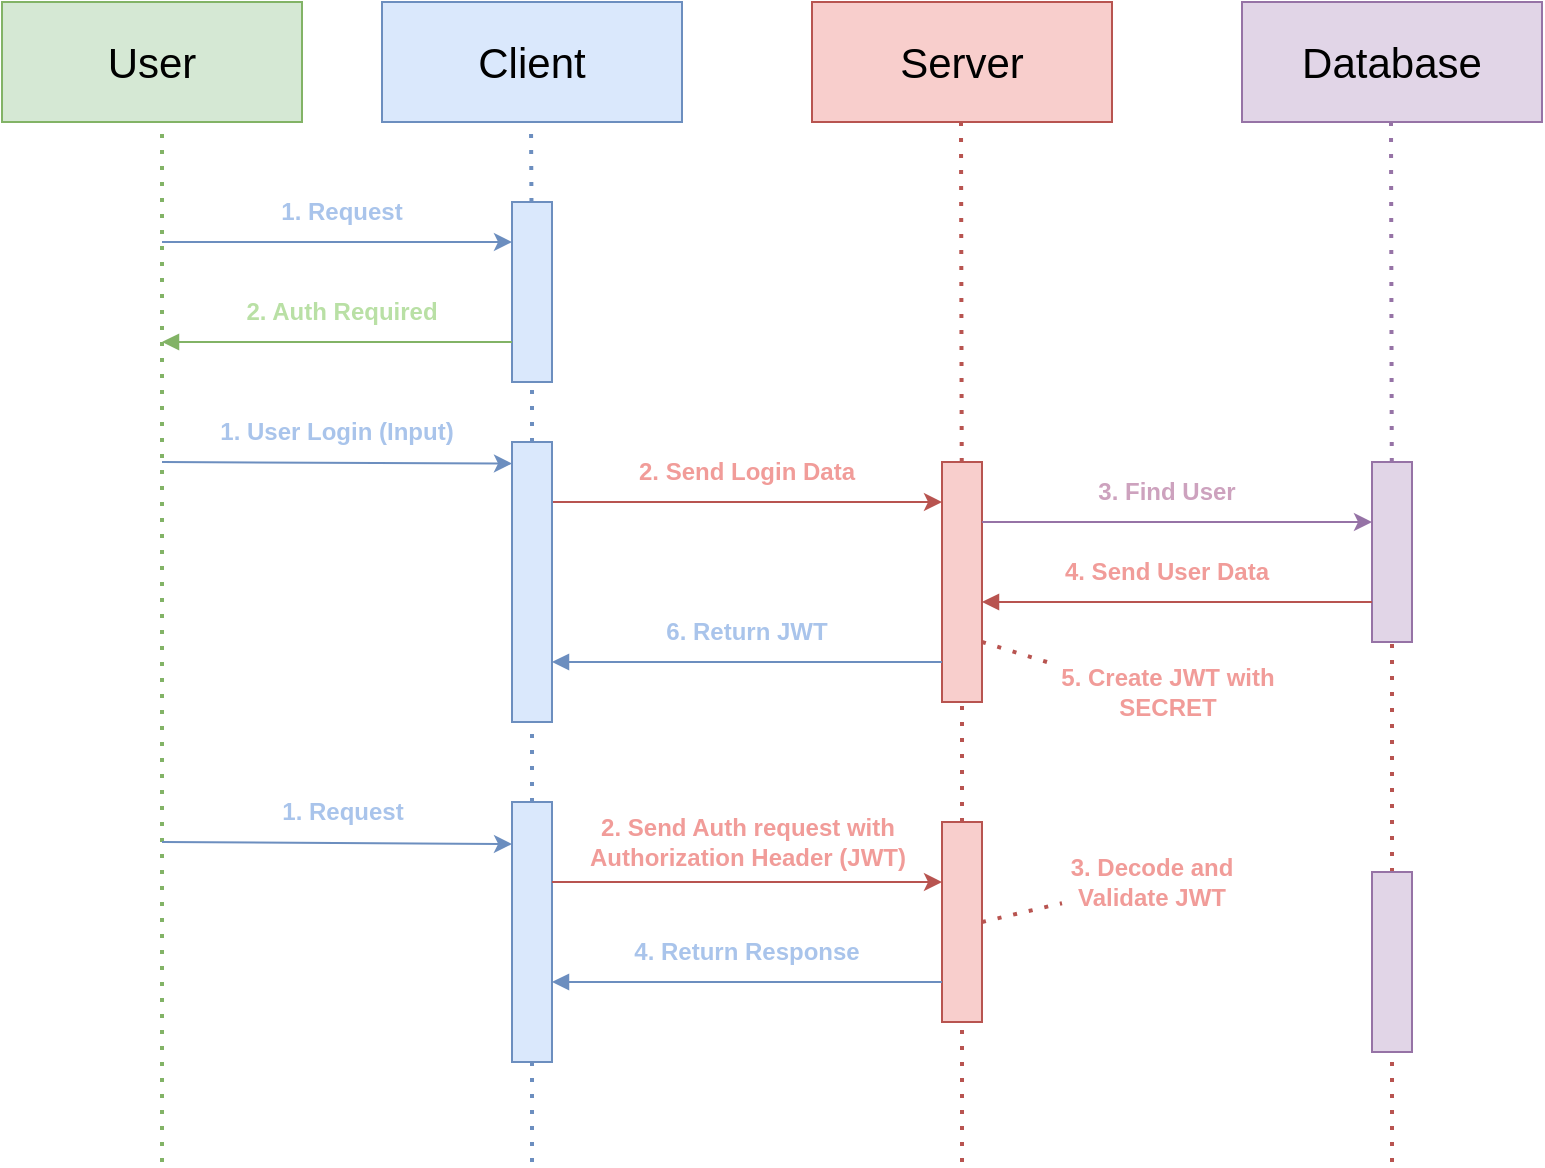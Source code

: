 <mxfile version="21.2.9" type="device">
  <diagram name="Page-1" id="w-aZ-9d8UH70HOd_NkmQ">
    <mxGraphModel dx="1304" dy="870" grid="1" gridSize="10" guides="1" tooltips="1" connect="1" arrows="1" fold="1" page="1" pageScale="1" pageWidth="850" pageHeight="1100" math="0" shadow="0">
      <root>
        <mxCell id="0" />
        <mxCell id="1" parent="0" />
        <mxCell id="NGjQq1jtdViuqMemrlb5-1" value="&lt;font style=&quot;font-size: 21px;&quot;&gt;User&lt;/font&gt;" style="rounded=0;whiteSpace=wrap;html=1;fillColor=#d5e8d4;strokeColor=#82b366;" vertex="1" parent="1">
          <mxGeometry x="20" y="130" width="150" height="60" as="geometry" />
        </mxCell>
        <mxCell id="NGjQq1jtdViuqMemrlb5-2" value="&lt;font style=&quot;font-size: 21px;&quot;&gt;Client&lt;/font&gt;" style="rounded=0;whiteSpace=wrap;html=1;fillColor=#dae8fc;strokeColor=#6c8ebf;" vertex="1" parent="1">
          <mxGeometry x="210" y="130" width="150" height="60" as="geometry" />
        </mxCell>
        <mxCell id="NGjQq1jtdViuqMemrlb5-3" value="&lt;font style=&quot;font-size: 21px;&quot;&gt;Server&lt;/font&gt;" style="rounded=0;whiteSpace=wrap;html=1;fillColor=#f8cecc;strokeColor=#b85450;" vertex="1" parent="1">
          <mxGeometry x="425" y="130" width="150" height="60" as="geometry" />
        </mxCell>
        <mxCell id="NGjQq1jtdViuqMemrlb5-4" value="&lt;font style=&quot;font-size: 21px;&quot;&gt;Database&lt;/font&gt;" style="rounded=0;whiteSpace=wrap;html=1;fillColor=#e1d5e7;strokeColor=#9673a6;" vertex="1" parent="1">
          <mxGeometry x="640" y="130" width="150" height="60" as="geometry" />
        </mxCell>
        <mxCell id="NGjQq1jtdViuqMemrlb5-5" value="" style="endArrow=none;dashed=1;html=1;dashPattern=1 3;strokeWidth=2;rounded=0;fillColor=#d5e8d4;strokeColor=#82b366;" edge="1" parent="1">
          <mxGeometry width="50" height="50" relative="1" as="geometry">
            <mxPoint x="100" y="710" as="sourcePoint" />
            <mxPoint x="100" y="190" as="targetPoint" />
          </mxGeometry>
        </mxCell>
        <mxCell id="NGjQq1jtdViuqMemrlb5-6" value="" style="endArrow=none;dashed=1;html=1;dashPattern=1 3;strokeWidth=2;rounded=0;fillColor=#dae8fc;strokeColor=#6c8ebf;" edge="1" parent="1" source="NGjQq1jtdViuqMemrlb5-9">
          <mxGeometry width="50" height="50" relative="1" as="geometry">
            <mxPoint x="284.5" y="620" as="sourcePoint" />
            <mxPoint x="284.5" y="190" as="targetPoint" />
          </mxGeometry>
        </mxCell>
        <mxCell id="NGjQq1jtdViuqMemrlb5-7" value="" style="endArrow=none;dashed=1;html=1;dashPattern=1 3;strokeWidth=2;rounded=0;fillColor=#f8cecc;strokeColor=#b85450;" edge="1" parent="1" source="NGjQq1jtdViuqMemrlb5-15">
          <mxGeometry width="50" height="50" relative="1" as="geometry">
            <mxPoint x="499.5" y="620" as="sourcePoint" />
            <mxPoint x="499.5" y="190" as="targetPoint" />
          </mxGeometry>
        </mxCell>
        <mxCell id="NGjQq1jtdViuqMemrlb5-8" value="" style="endArrow=none;dashed=1;html=1;dashPattern=1 3;strokeWidth=2;rounded=0;fillColor=#e1d5e7;strokeColor=#9673a6;" edge="1" parent="1" source="NGjQq1jtdViuqMemrlb5-19">
          <mxGeometry width="50" height="50" relative="1" as="geometry">
            <mxPoint x="714.5" y="620" as="sourcePoint" />
            <mxPoint x="714.5" y="190" as="targetPoint" />
          </mxGeometry>
        </mxCell>
        <mxCell id="NGjQq1jtdViuqMemrlb5-10" value="" style="endArrow=none;dashed=1;html=1;dashPattern=1 3;strokeWidth=2;rounded=0;fillColor=#dae8fc;strokeColor=#6c8ebf;" edge="1" parent="1" source="NGjQq1jtdViuqMemrlb5-30" target="NGjQq1jtdViuqMemrlb5-9">
          <mxGeometry width="50" height="50" relative="1" as="geometry">
            <mxPoint x="284.5" y="620" as="sourcePoint" />
            <mxPoint x="284.5" y="190" as="targetPoint" />
          </mxGeometry>
        </mxCell>
        <mxCell id="NGjQq1jtdViuqMemrlb5-9" value="" style="rounded=0;whiteSpace=wrap;html=1;fillColor=#dae8fc;strokeColor=#6c8ebf;" vertex="1" parent="1">
          <mxGeometry x="275" y="230" width="20" height="90" as="geometry" />
        </mxCell>
        <mxCell id="NGjQq1jtdViuqMemrlb5-11" value="" style="endArrow=classic;html=1;rounded=0;fillColor=#dae8fc;strokeColor=#6c8ebf;" edge="1" parent="1">
          <mxGeometry width="50" height="50" relative="1" as="geometry">
            <mxPoint x="100" y="250" as="sourcePoint" />
            <mxPoint x="275" y="250" as="targetPoint" />
          </mxGeometry>
        </mxCell>
        <mxCell id="NGjQq1jtdViuqMemrlb5-12" value="" style="endArrow=none;html=1;rounded=0;startArrow=block;startFill=1;endFill=0;fillColor=#d5e8d4;strokeColor=#82b366;" edge="1" parent="1">
          <mxGeometry width="50" height="50" relative="1" as="geometry">
            <mxPoint x="100" y="300" as="sourcePoint" />
            <mxPoint x="275" y="300" as="targetPoint" />
          </mxGeometry>
        </mxCell>
        <mxCell id="NGjQq1jtdViuqMemrlb5-13" value="&lt;font color=&quot;#a9c4eb&quot;&gt;&lt;b&gt;1. Request&lt;/b&gt;&lt;/font&gt;" style="text;strokeColor=none;align=center;fillColor=none;html=1;verticalAlign=middle;whiteSpace=wrap;rounded=0;" vertex="1" parent="1">
          <mxGeometry x="120" y="220" width="140" height="30" as="geometry" />
        </mxCell>
        <mxCell id="NGjQq1jtdViuqMemrlb5-14" value="&lt;b style=&quot;&quot;&gt;&lt;font color=&quot;#b9e0a5&quot;&gt;2. Auth Required&lt;/font&gt;&lt;/b&gt;" style="text;strokeColor=none;align=center;fillColor=none;html=1;verticalAlign=middle;whiteSpace=wrap;rounded=0;" vertex="1" parent="1">
          <mxGeometry x="120" y="270" width="140" height="30" as="geometry" />
        </mxCell>
        <mxCell id="NGjQq1jtdViuqMemrlb5-16" value="" style="endArrow=none;dashed=1;html=1;dashPattern=1 3;strokeWidth=2;rounded=0;fillColor=#f8cecc;strokeColor=#b85450;" edge="1" parent="1" source="NGjQq1jtdViuqMemrlb5-47" target="NGjQq1jtdViuqMemrlb5-15">
          <mxGeometry width="50" height="50" relative="1" as="geometry">
            <mxPoint x="500" y="710" as="sourcePoint" />
            <mxPoint x="499.5" y="190" as="targetPoint" />
          </mxGeometry>
        </mxCell>
        <mxCell id="NGjQq1jtdViuqMemrlb5-15" value="" style="rounded=0;whiteSpace=wrap;html=1;fillColor=#f8cecc;strokeColor=#b85450;" vertex="1" parent="1">
          <mxGeometry x="490" y="360" width="20" height="120" as="geometry" />
        </mxCell>
        <mxCell id="NGjQq1jtdViuqMemrlb5-18" value="" style="endArrow=classic;html=1;rounded=0;fillColor=#dae8fc;strokeColor=#6c8ebf;entryX=0;entryY=0.077;entryDx=0;entryDy=0;entryPerimeter=0;" edge="1" parent="1" target="NGjQq1jtdViuqMemrlb5-30">
          <mxGeometry width="50" height="50" relative="1" as="geometry">
            <mxPoint x="100" y="360" as="sourcePoint" />
            <mxPoint x="270" y="360" as="targetPoint" />
          </mxGeometry>
        </mxCell>
        <mxCell id="NGjQq1jtdViuqMemrlb5-20" value="" style="endArrow=none;dashed=1;html=1;dashPattern=1 3;strokeWidth=2;rounded=0;fillColor=#f8cecc;strokeColor=#b85450;" edge="1" parent="1" source="NGjQq1jtdViuqMemrlb5-56" target="NGjQq1jtdViuqMemrlb5-19">
          <mxGeometry width="50" height="50" relative="1" as="geometry">
            <mxPoint x="715" y="710" as="sourcePoint" />
            <mxPoint x="714.5" y="190" as="targetPoint" />
          </mxGeometry>
        </mxCell>
        <mxCell id="NGjQq1jtdViuqMemrlb5-19" value="" style="rounded=0;whiteSpace=wrap;html=1;fillColor=#e1d5e7;strokeColor=#9673a6;" vertex="1" parent="1">
          <mxGeometry x="705" y="360" width="20" height="90" as="geometry" />
        </mxCell>
        <mxCell id="NGjQq1jtdViuqMemrlb5-24" value="" style="endArrow=classic;html=1;rounded=0;fillColor=#f8cecc;strokeColor=#b85450;" edge="1" parent="1">
          <mxGeometry width="50" height="50" relative="1" as="geometry">
            <mxPoint x="295" y="380" as="sourcePoint" />
            <mxPoint x="490" y="380" as="targetPoint" />
          </mxGeometry>
        </mxCell>
        <mxCell id="NGjQq1jtdViuqMemrlb5-27" value="&lt;b style=&quot;&quot;&gt;&lt;font color=&quot;#a9c4eb&quot;&gt;1. User Login (Input)&lt;/font&gt;&lt;/b&gt;" style="text;strokeColor=none;align=center;fillColor=none;html=1;verticalAlign=middle;whiteSpace=wrap;rounded=0;" vertex="1" parent="1">
          <mxGeometry x="115" y="330" width="145" height="30" as="geometry" />
        </mxCell>
        <mxCell id="NGjQq1jtdViuqMemrlb5-31" value="" style="endArrow=none;dashed=1;html=1;dashPattern=1 3;strokeWidth=2;rounded=0;fillColor=#dae8fc;strokeColor=#6c8ebf;" edge="1" parent="1" source="NGjQq1jtdViuqMemrlb5-42" target="NGjQq1jtdViuqMemrlb5-30">
          <mxGeometry width="50" height="50" relative="1" as="geometry">
            <mxPoint x="285" y="710" as="sourcePoint" />
            <mxPoint x="285" y="320" as="targetPoint" />
          </mxGeometry>
        </mxCell>
        <mxCell id="NGjQq1jtdViuqMemrlb5-30" value="" style="rounded=0;whiteSpace=wrap;html=1;fillColor=#dae8fc;strokeColor=#6c8ebf;" vertex="1" parent="1">
          <mxGeometry x="275" y="350" width="20" height="140" as="geometry" />
        </mxCell>
        <mxCell id="NGjQq1jtdViuqMemrlb5-32" value="&lt;b style=&quot;&quot;&gt;&lt;font color=&quot;#f19c99&quot;&gt;2. Send Login Data&lt;/font&gt;&lt;/b&gt;" style="text;strokeColor=none;align=center;fillColor=none;html=1;verticalAlign=middle;whiteSpace=wrap;rounded=0;" vertex="1" parent="1">
          <mxGeometry x="320" y="350" width="145" height="30" as="geometry" />
        </mxCell>
        <mxCell id="NGjQq1jtdViuqMemrlb5-33" value="" style="endArrow=classic;html=1;rounded=0;fillColor=#e1d5e7;strokeColor=#9673a6;" edge="1" parent="1">
          <mxGeometry width="50" height="50" relative="1" as="geometry">
            <mxPoint x="510" y="390" as="sourcePoint" />
            <mxPoint x="705" y="390" as="targetPoint" />
          </mxGeometry>
        </mxCell>
        <mxCell id="NGjQq1jtdViuqMemrlb5-34" value="&lt;b style=&quot;&quot;&gt;&lt;font color=&quot;#cda2be&quot;&gt;3. Find User&lt;/font&gt;&lt;/b&gt;" style="text;strokeColor=none;align=center;fillColor=none;html=1;verticalAlign=middle;whiteSpace=wrap;rounded=0;" vertex="1" parent="1">
          <mxGeometry x="530" y="360" width="145" height="30" as="geometry" />
        </mxCell>
        <mxCell id="NGjQq1jtdViuqMemrlb5-35" value="" style="endArrow=none;html=1;rounded=0;fillColor=#f8cecc;strokeColor=#b85450;startArrow=block;startFill=1;endFill=0;" edge="1" parent="1">
          <mxGeometry width="50" height="50" relative="1" as="geometry">
            <mxPoint x="510" y="430" as="sourcePoint" />
            <mxPoint x="705" y="430" as="targetPoint" />
          </mxGeometry>
        </mxCell>
        <mxCell id="NGjQq1jtdViuqMemrlb5-36" value="&lt;b style=&quot;&quot;&gt;&lt;font color=&quot;#f19c99&quot;&gt;4. Send User Data&lt;/font&gt;&lt;/b&gt;" style="text;strokeColor=none;align=center;fillColor=none;html=1;verticalAlign=middle;whiteSpace=wrap;rounded=0;" vertex="1" parent="1">
          <mxGeometry x="530" y="400" width="145" height="30" as="geometry" />
        </mxCell>
        <mxCell id="NGjQq1jtdViuqMemrlb5-37" value="" style="endArrow=none;html=1;rounded=0;fillColor=#dae8fc;strokeColor=#6c8ebf;startArrow=block;startFill=1;endFill=0;" edge="1" parent="1">
          <mxGeometry width="50" height="50" relative="1" as="geometry">
            <mxPoint x="295" y="460" as="sourcePoint" />
            <mxPoint x="490" y="460" as="targetPoint" />
          </mxGeometry>
        </mxCell>
        <mxCell id="NGjQq1jtdViuqMemrlb5-39" value="" style="endArrow=none;dashed=1;html=1;dashPattern=1 3;strokeWidth=2;rounded=0;fillColor=#f8cecc;strokeColor=#b85450;startArrow=none;startFill=0;exitX=1;exitY=0.75;exitDx=0;exitDy=0;entryX=0;entryY=0;entryDx=0;entryDy=0;" edge="1" parent="1" source="NGjQq1jtdViuqMemrlb5-15" target="NGjQq1jtdViuqMemrlb5-40">
          <mxGeometry width="50" height="50" relative="1" as="geometry">
            <mxPoint x="515" y="450" as="sourcePoint" />
            <mxPoint x="555" y="470" as="targetPoint" />
          </mxGeometry>
        </mxCell>
        <mxCell id="NGjQq1jtdViuqMemrlb5-40" value="&lt;b style=&quot;&quot;&gt;&lt;font color=&quot;#f19c99&quot;&gt;5. Create JWT with SECRET&lt;/font&gt;&lt;/b&gt;" style="text;strokeColor=none;align=center;fillColor=none;html=1;verticalAlign=middle;whiteSpace=wrap;rounded=0;" vertex="1" parent="1">
          <mxGeometry x="542.5" y="460" width="120" height="30" as="geometry" />
        </mxCell>
        <mxCell id="NGjQq1jtdViuqMemrlb5-41" value="&lt;b style=&quot;&quot;&gt;&lt;font color=&quot;#a9c4eb&quot;&gt;6. Return JWT&lt;/font&gt;&lt;/b&gt;" style="text;strokeColor=none;align=center;fillColor=none;html=1;verticalAlign=middle;whiteSpace=wrap;rounded=0;" vertex="1" parent="1">
          <mxGeometry x="320" y="430" width="145" height="30" as="geometry" />
        </mxCell>
        <mxCell id="NGjQq1jtdViuqMemrlb5-43" value="" style="endArrow=none;dashed=1;html=1;dashPattern=1 3;strokeWidth=2;rounded=0;fillColor=#dae8fc;strokeColor=#6c8ebf;" edge="1" parent="1" target="NGjQq1jtdViuqMemrlb5-42">
          <mxGeometry width="50" height="50" relative="1" as="geometry">
            <mxPoint x="285" y="710" as="sourcePoint" />
            <mxPoint x="285" y="490" as="targetPoint" />
          </mxGeometry>
        </mxCell>
        <mxCell id="NGjQq1jtdViuqMemrlb5-42" value="" style="rounded=0;whiteSpace=wrap;html=1;fillColor=#dae8fc;strokeColor=#6c8ebf;" vertex="1" parent="1">
          <mxGeometry x="275" y="530" width="20" height="130" as="geometry" />
        </mxCell>
        <mxCell id="NGjQq1jtdViuqMemrlb5-45" value="" style="endArrow=classic;html=1;rounded=0;fillColor=#dae8fc;strokeColor=#6c8ebf;entryX=0;entryY=0.077;entryDx=0;entryDy=0;entryPerimeter=0;" edge="1" parent="1">
          <mxGeometry width="50" height="50" relative="1" as="geometry">
            <mxPoint x="100" y="550" as="sourcePoint" />
            <mxPoint x="275" y="551" as="targetPoint" />
          </mxGeometry>
        </mxCell>
        <mxCell id="NGjQq1jtdViuqMemrlb5-46" value="&lt;b style=&quot;&quot;&gt;&lt;font color=&quot;#a9c4eb&quot;&gt;1. Request&lt;/font&gt;&lt;/b&gt;" style="text;strokeColor=none;align=center;fillColor=none;html=1;verticalAlign=middle;whiteSpace=wrap;rounded=0;" vertex="1" parent="1">
          <mxGeometry x="117.5" y="520" width="145" height="30" as="geometry" />
        </mxCell>
        <mxCell id="NGjQq1jtdViuqMemrlb5-48" value="" style="endArrow=none;dashed=1;html=1;dashPattern=1 3;strokeWidth=2;rounded=0;fillColor=#f8cecc;strokeColor=#b85450;" edge="1" parent="1" target="NGjQq1jtdViuqMemrlb5-47">
          <mxGeometry width="50" height="50" relative="1" as="geometry">
            <mxPoint x="500" y="710" as="sourcePoint" />
            <mxPoint x="500" y="480" as="targetPoint" />
          </mxGeometry>
        </mxCell>
        <mxCell id="NGjQq1jtdViuqMemrlb5-47" value="" style="rounded=0;whiteSpace=wrap;html=1;fillColor=#f8cecc;strokeColor=#b85450;" vertex="1" parent="1">
          <mxGeometry x="490" y="540" width="20" height="100" as="geometry" />
        </mxCell>
        <mxCell id="NGjQq1jtdViuqMemrlb5-49" value="" style="endArrow=classic;html=1;rounded=0;fillColor=#f8cecc;strokeColor=#b85450;" edge="1" parent="1">
          <mxGeometry width="50" height="50" relative="1" as="geometry">
            <mxPoint x="295" y="570" as="sourcePoint" />
            <mxPoint x="490" y="570" as="targetPoint" />
          </mxGeometry>
        </mxCell>
        <mxCell id="NGjQq1jtdViuqMemrlb5-50" value="&lt;b style=&quot;&quot;&gt;&lt;font color=&quot;#f19c99&quot;&gt;2. Send Auth request with Authorization Header (JWT)&lt;/font&gt;&lt;/b&gt;" style="text;strokeColor=none;align=center;fillColor=none;html=1;verticalAlign=middle;whiteSpace=wrap;rounded=0;" vertex="1" parent="1">
          <mxGeometry x="307.5" y="535" width="170" height="30" as="geometry" />
        </mxCell>
        <mxCell id="NGjQq1jtdViuqMemrlb5-52" value="&lt;b style=&quot;&quot;&gt;&lt;font color=&quot;#f19c99&quot;&gt;3. Decode and Validate JWT&lt;/font&gt;&lt;/b&gt;" style="text;strokeColor=none;align=center;fillColor=none;html=1;verticalAlign=middle;whiteSpace=wrap;rounded=0;" vertex="1" parent="1">
          <mxGeometry x="550" y="555" width="90" height="30" as="geometry" />
        </mxCell>
        <mxCell id="NGjQq1jtdViuqMemrlb5-54" value="" style="endArrow=none;dashed=1;html=1;dashPattern=1 3;strokeWidth=2;rounded=0;fillColor=#f8cecc;strokeColor=#b85450;startArrow=none;startFill=0;" edge="1" parent="1" target="NGjQq1jtdViuqMemrlb5-52">
          <mxGeometry width="50" height="50" relative="1" as="geometry">
            <mxPoint x="510" y="590" as="sourcePoint" />
            <mxPoint x="570" y="580" as="targetPoint" />
            <Array as="points" />
          </mxGeometry>
        </mxCell>
        <mxCell id="NGjQq1jtdViuqMemrlb5-57" value="" style="endArrow=none;dashed=1;html=1;dashPattern=1 3;strokeWidth=2;rounded=0;fillColor=#f8cecc;strokeColor=#b85450;" edge="1" parent="1" target="NGjQq1jtdViuqMemrlb5-56">
          <mxGeometry width="50" height="50" relative="1" as="geometry">
            <mxPoint x="715" y="710" as="sourcePoint" />
            <mxPoint x="715" y="450" as="targetPoint" />
          </mxGeometry>
        </mxCell>
        <mxCell id="NGjQq1jtdViuqMemrlb5-56" value="" style="rounded=0;whiteSpace=wrap;html=1;fillColor=#e1d5e7;strokeColor=#9673a6;" vertex="1" parent="1">
          <mxGeometry x="705" y="565" width="20" height="90" as="geometry" />
        </mxCell>
        <mxCell id="NGjQq1jtdViuqMemrlb5-62" value="" style="endArrow=none;html=1;rounded=0;fillColor=#dae8fc;strokeColor=#6c8ebf;startArrow=block;startFill=1;endFill=0;" edge="1" parent="1">
          <mxGeometry width="50" height="50" relative="1" as="geometry">
            <mxPoint x="295" y="620" as="sourcePoint" />
            <mxPoint x="490" y="620" as="targetPoint" />
          </mxGeometry>
        </mxCell>
        <mxCell id="NGjQq1jtdViuqMemrlb5-63" value="&lt;b style=&quot;&quot;&gt;&lt;font color=&quot;#a9c4eb&quot;&gt;4. Return Response&lt;/font&gt;&lt;/b&gt;" style="text;strokeColor=none;align=center;fillColor=none;html=1;verticalAlign=middle;whiteSpace=wrap;rounded=0;" vertex="1" parent="1">
          <mxGeometry x="320" y="590" width="145" height="30" as="geometry" />
        </mxCell>
      </root>
    </mxGraphModel>
  </diagram>
</mxfile>
